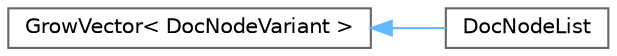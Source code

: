digraph "Graphical Class Hierarchy"
{
 // INTERACTIVE_SVG=YES
 // LATEX_PDF_SIZE
  bgcolor="transparent";
  edge [fontname=Helvetica,fontsize=10,labelfontname=Helvetica,labelfontsize=10];
  node [fontname=Helvetica,fontsize=10,shape=box,height=0.2,width=0.4];
  rankdir="LR";
  Node0 [label="GrowVector\< DocNodeVariant \>",height=0.2,width=0.4,color="grey40", fillcolor="white", style="filled",URL="$d0/d08/class_grow_vector.html",tooltip=" "];
  Node0 -> Node1 [dir="back",color="steelblue1",style="solid"];
  Node1 [label="DocNodeList",height=0.2,width=0.4,color="grey40", fillcolor="white", style="filled",URL="$d9/dd3/struct_doc_node_list.html",tooltip=" "];
}
